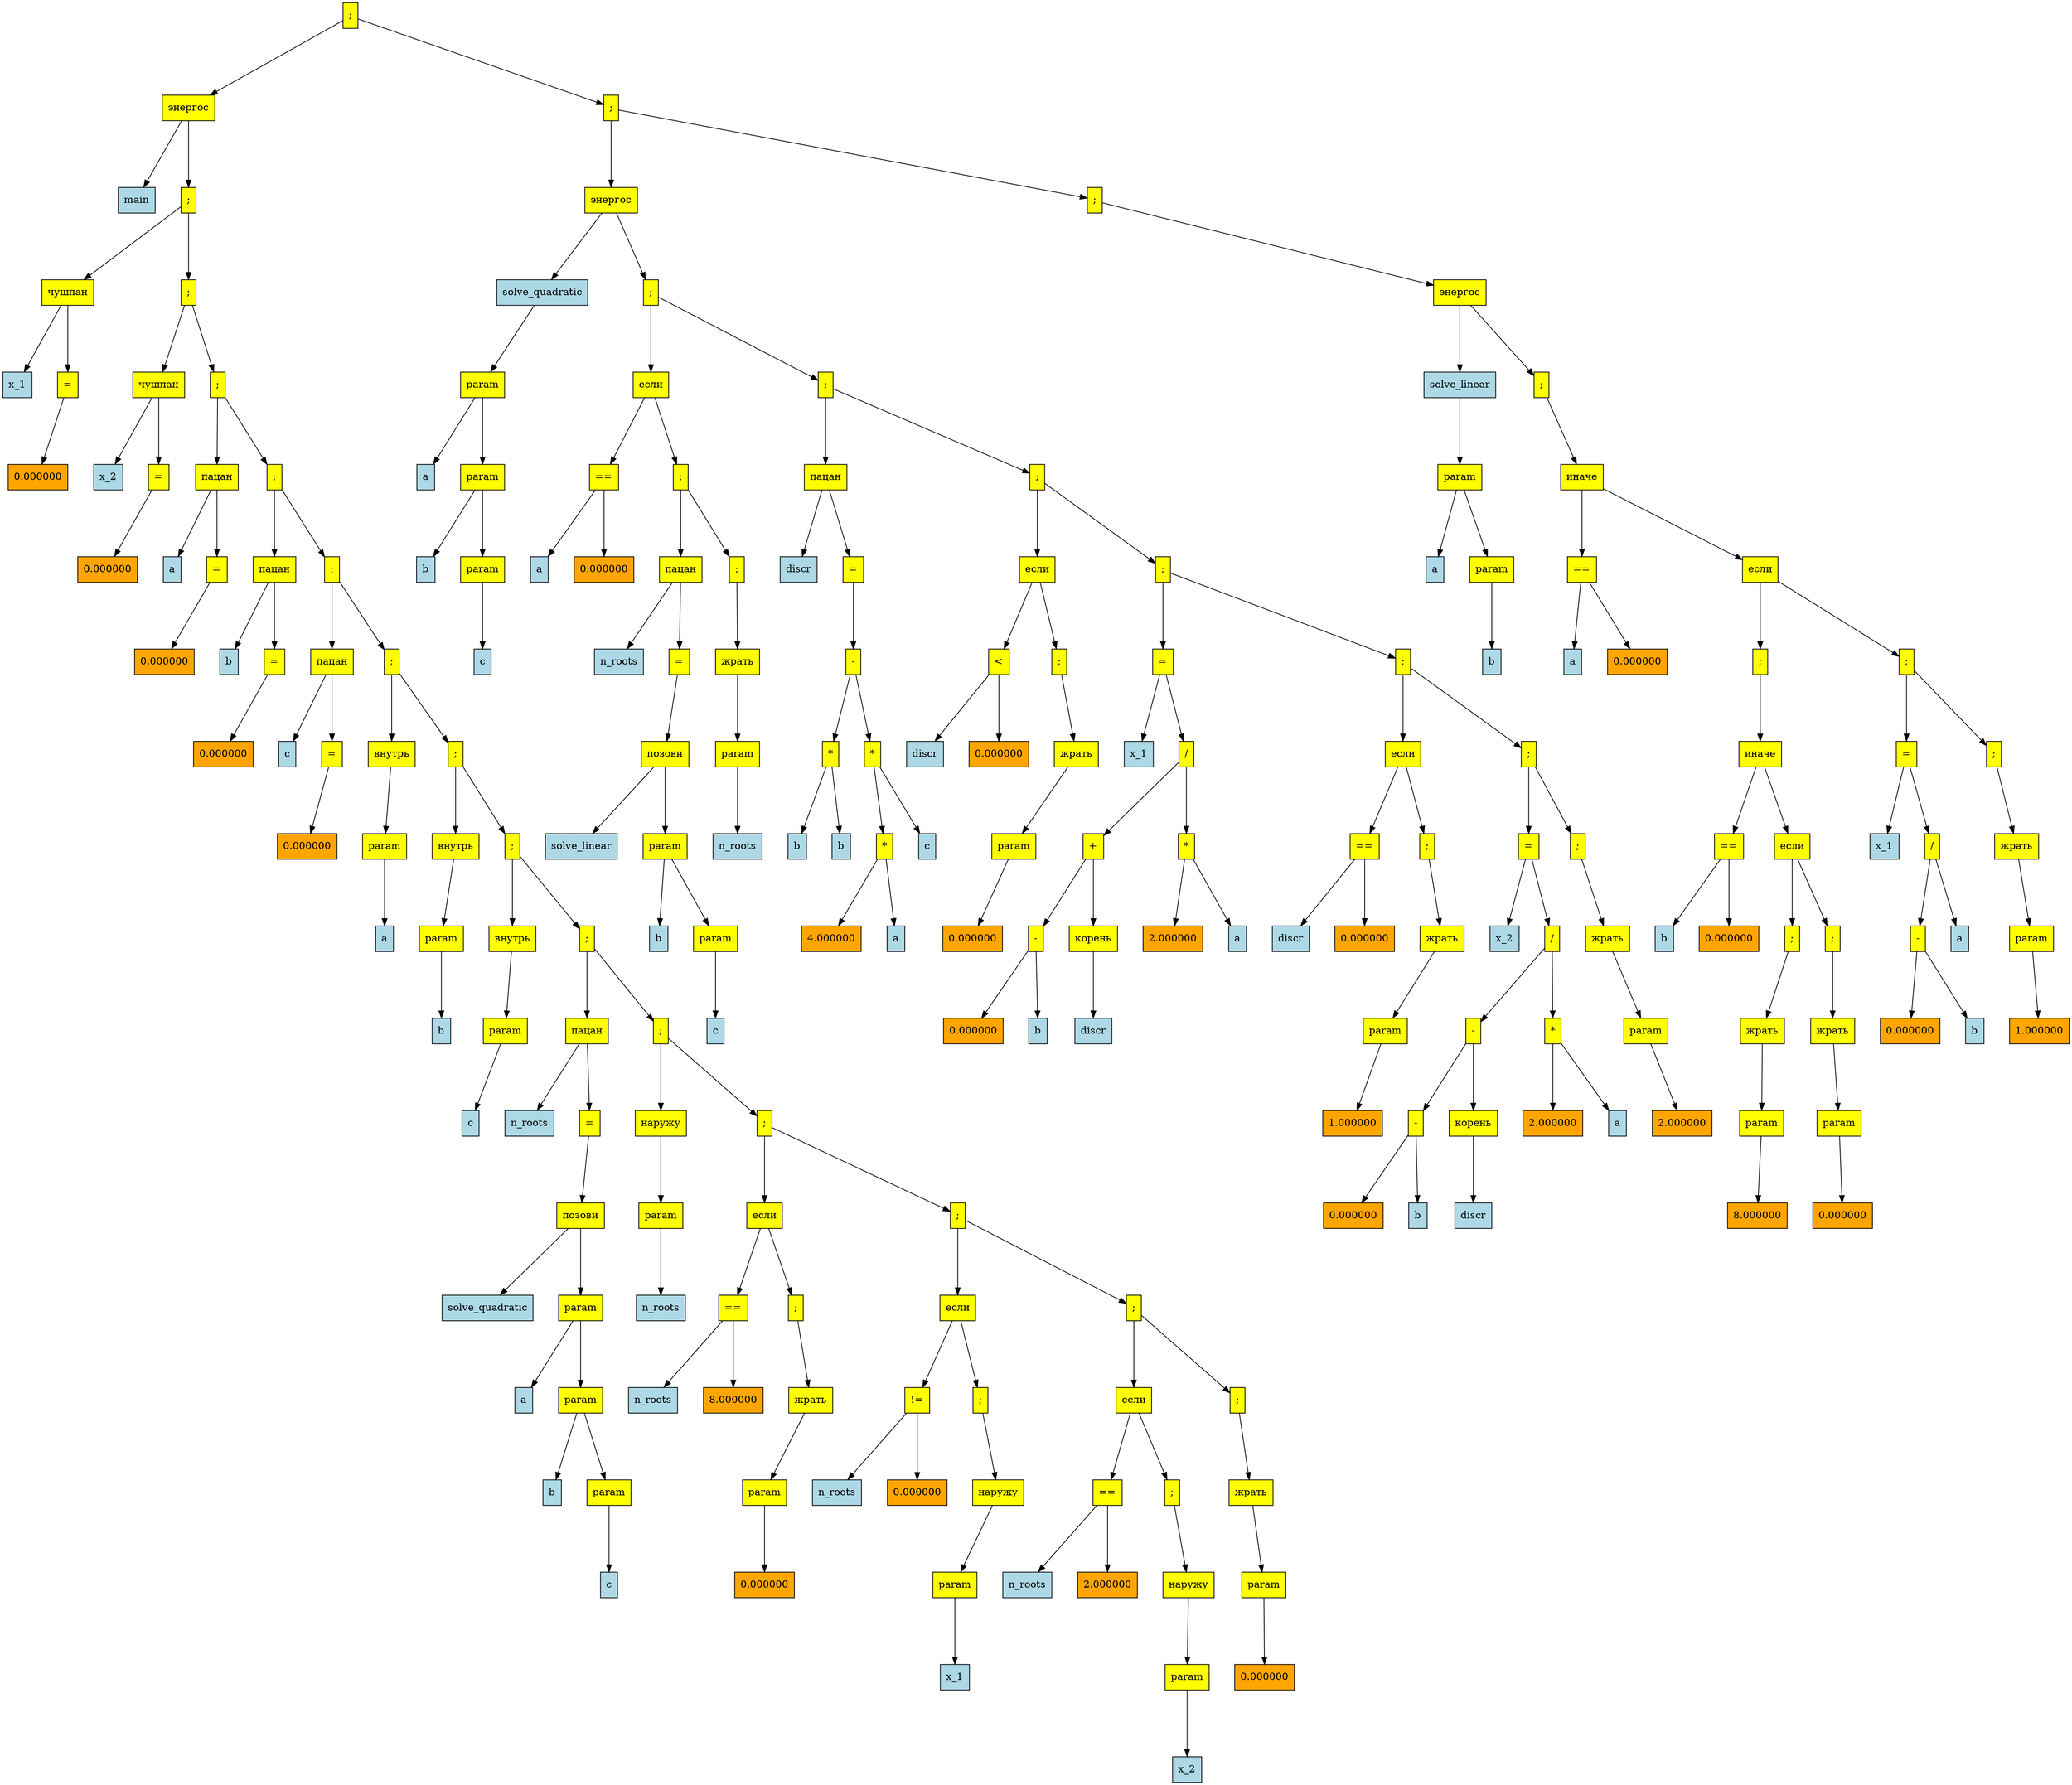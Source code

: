 
            digraph g {
            rankdir   =  TB;
            graph[ranksep = 1.3, nodesep = 0.5, style = "rounded, filled"]
            Node0x606000005060[shape=rectangle, width=0.2, style="filled",fillcolor="yellow", label=";"] 
 
Node0x606000002000[shape=rectangle, width=0.2, style="filled",fillcolor="yellow", label="энергос"] 
 
Node0x606000000020[shape=rectangle, width=0.2, style="filled",fillcolor="lightblue", label="main"] 
 
Node0x606000001fa0[shape=rectangle, width=0.2, style="filled",fillcolor="yellow", label=";"] 
 
Node0x6060000001a0[shape=rectangle, width=0.2, style="filled",fillcolor="yellow", label="чушпан"] 
 
Node0x606000000080[shape=rectangle, width=0.2, style="filled",fillcolor="lightblue", label="x_1"] 
 
Node0x606000000140[shape=rectangle, width=0.2, style="filled",fillcolor="yellow", label="="] 
 
Node0x6060000000e0[shape=rectangle, width=0.2, style="filled",fillcolor="orange", label="0.000000"] 
 
Node0x606000001f40[shape=rectangle, width=0.2, style="filled",fillcolor="yellow", label=";"] 
 
Node0x606000000320[shape=rectangle, width=0.2, style="filled",fillcolor="yellow", label="чушпан"] 
 
Node0x606000000200[shape=rectangle, width=0.2, style="filled",fillcolor="lightblue", label="x_2"] 
 
Node0x6060000002c0[shape=rectangle, width=0.2, style="filled",fillcolor="yellow", label="="] 
 
Node0x606000000260[shape=rectangle, width=0.2, style="filled",fillcolor="orange", label="0.000000"] 
 
Node0x606000001ee0[shape=rectangle, width=0.2, style="filled",fillcolor="yellow", label=";"] 
 
Node0x6060000004a0[shape=rectangle, width=0.2, style="filled",fillcolor="yellow", label="пацан"] 
 
Node0x606000000380[shape=rectangle, width=0.2, style="filled",fillcolor="lightblue", label="a"] 
 
Node0x606000000440[shape=rectangle, width=0.2, style="filled",fillcolor="yellow", label="="] 
 
Node0x6060000003e0[shape=rectangle, width=0.2, style="filled",fillcolor="orange", label="0.000000"] 
 
Node0x606000001e80[shape=rectangle, width=0.2, style="filled",fillcolor="yellow", label=";"] 
 
Node0x606000000620[shape=rectangle, width=0.2, style="filled",fillcolor="yellow", label="пацан"] 
 
Node0x606000000500[shape=rectangle, width=0.2, style="filled",fillcolor="lightblue", label="b"] 
 
Node0x6060000005c0[shape=rectangle, width=0.2, style="filled",fillcolor="yellow", label="="] 
 
Node0x606000000560[shape=rectangle, width=0.2, style="filled",fillcolor="orange", label="0.000000"] 
 
Node0x606000001e20[shape=rectangle, width=0.2, style="filled",fillcolor="yellow", label=";"] 
 
Node0x6060000007a0[shape=rectangle, width=0.2, style="filled",fillcolor="yellow", label="пацан"] 
 
Node0x606000000680[shape=rectangle, width=0.2, style="filled",fillcolor="lightblue", label="c"] 
 
Node0x606000000740[shape=rectangle, width=0.2, style="filled",fillcolor="yellow", label="="] 
 
Node0x6060000006e0[shape=rectangle, width=0.2, style="filled",fillcolor="orange", label="0.000000"] 
 
Node0x606000001dc0[shape=rectangle, width=0.2, style="filled",fillcolor="yellow", label=";"] 
 
Node0x6060000008c0[shape=rectangle, width=0.2, style="filled",fillcolor="yellow", label="внутрь"] 
 
Node0x606000000860[shape=rectangle, width=0.2, style="filled",fillcolor="yellow", label="param"] 
 
Node0x606000000800[shape=rectangle, width=0.2, style="filled",fillcolor="lightblue", label="a"] 
 
Node0x606000001d60[shape=rectangle, width=0.2, style="filled",fillcolor="yellow", label=";"] 
 
Node0x6060000009e0[shape=rectangle, width=0.2, style="filled",fillcolor="yellow", label="внутрь"] 
 
Node0x606000000980[shape=rectangle, width=0.2, style="filled",fillcolor="yellow", label="param"] 
 
Node0x606000000920[shape=rectangle, width=0.2, style="filled",fillcolor="lightblue", label="b"] 
 
Node0x606000001d00[shape=rectangle, width=0.2, style="filled",fillcolor="yellow", label=";"] 
 
Node0x606000000b00[shape=rectangle, width=0.2, style="filled",fillcolor="yellow", label="внутрь"] 
 
Node0x606000000aa0[shape=rectangle, width=0.2, style="filled",fillcolor="yellow", label="param"] 
 
Node0x606000000a40[shape=rectangle, width=0.2, style="filled",fillcolor="lightblue", label="c"] 
 
Node0x606000001ca0[shape=rectangle, width=0.2, style="filled",fillcolor="yellow", label=";"] 
 
Node0x606000000f20[shape=rectangle, width=0.2, style="filled",fillcolor="yellow", label="пацан"] 
 
Node0x606000000b60[shape=rectangle, width=0.2, style="filled",fillcolor="lightblue", label="n_roots"] 
 
Node0x606000000ec0[shape=rectangle, width=0.2, style="filled",fillcolor="yellow", label="="] 
 
Node0x606000000e60[shape=rectangle, width=0.2, style="filled",fillcolor="yellow", label="позови"] 
 
Node0x606000000bc0[shape=rectangle, width=0.2, style="filled",fillcolor="lightblue", label="solve_quadratic"] 
 
Node0x606000000e00[shape=rectangle, width=0.2, style="filled",fillcolor="yellow", label="param"] 
 
Node0x606000000c20[shape=rectangle, width=0.2, style="filled",fillcolor="lightblue", label="a"] 
 
Node0x606000000da0[shape=rectangle, width=0.2, style="filled",fillcolor="yellow", label="param"] 
 
Node0x606000000c80[shape=rectangle, width=0.2, style="filled",fillcolor="lightblue", label="b"] 
 
Node0x606000000d40[shape=rectangle, width=0.2, style="filled",fillcolor="yellow", label="param"] 
 
Node0x606000000ce0[shape=rectangle, width=0.2, style="filled",fillcolor="lightblue", label="c"] 
 
Node0x606000001c40[shape=rectangle, width=0.2, style="filled",fillcolor="yellow", label=";"] 
 
Node0x606000001040[shape=rectangle, width=0.2, style="filled",fillcolor="yellow", label="наружу"] 
 
Node0x606000000fe0[shape=rectangle, width=0.2, style="filled",fillcolor="yellow", label="param"] 
 
Node0x606000000f80[shape=rectangle, width=0.2, style="filled",fillcolor="lightblue", label="n_roots"] 
 
Node0x606000001be0[shape=rectangle, width=0.2, style="filled",fillcolor="yellow", label=";"] 
 
Node0x6060000010a0[shape=rectangle, width=0.2, style="filled",fillcolor="yellow", label="если"] 
 
Node0x6060000011c0[shape=rectangle, width=0.2, style="filled",fillcolor="yellow", label="=="] 
 
Node0x606000001100[shape=rectangle, width=0.2, style="filled",fillcolor="lightblue", label="n_roots"] 
 
Node0x606000001160[shape=rectangle, width=0.2, style="filled",fillcolor="orange", label="8.000000"] 
 
Node0x606000001340[shape=rectangle, width=0.2, style="filled",fillcolor="yellow", label=";"] 
 
Node0x6060000012e0[shape=rectangle, width=0.2, style="filled",fillcolor="yellow", label="жрать"] 
 
Node0x606000001280[shape=rectangle, width=0.2, style="filled",fillcolor="yellow", label="param"] 
 
Node0x606000001220[shape=rectangle, width=0.2, style="filled",fillcolor="orange", label="0.000000"] 
 
Node0x606000001b80[shape=rectangle, width=0.2, style="filled",fillcolor="yellow", label=";"] 
 
Node0x6060000013a0[shape=rectangle, width=0.2, style="filled",fillcolor="yellow", label="если"] 
 
Node0x6060000014c0[shape=rectangle, width=0.2, style="filled",fillcolor="yellow", label="!="] 
 
Node0x606000001400[shape=rectangle, width=0.2, style="filled",fillcolor="lightblue", label="n_roots"] 
 
Node0x606000001460[shape=rectangle, width=0.2, style="filled",fillcolor="orange", label="0.000000"] 
 
Node0x606000001640[shape=rectangle, width=0.2, style="filled",fillcolor="yellow", label=";"] 
 
Node0x6060000015e0[shape=rectangle, width=0.2, style="filled",fillcolor="yellow", label="наружу"] 
 
Node0x606000001580[shape=rectangle, width=0.2, style="filled",fillcolor="yellow", label="param"] 
 
Node0x606000001520[shape=rectangle, width=0.2, style="filled",fillcolor="lightblue", label="x_1"] 
 
Node0x606000001b20[shape=rectangle, width=0.2, style="filled",fillcolor="yellow", label=";"] 
 
Node0x6060000016a0[shape=rectangle, width=0.2, style="filled",fillcolor="yellow", label="если"] 
 
Node0x6060000017c0[shape=rectangle, width=0.2, style="filled",fillcolor="yellow", label="=="] 
 
Node0x606000001700[shape=rectangle, width=0.2, style="filled",fillcolor="lightblue", label="n_roots"] 
 
Node0x606000001760[shape=rectangle, width=0.2, style="filled",fillcolor="orange", label="2.000000"] 
 
Node0x606000001940[shape=rectangle, width=0.2, style="filled",fillcolor="yellow", label=";"] 
 
Node0x6060000018e0[shape=rectangle, width=0.2, style="filled",fillcolor="yellow", label="наружу"] 
 
Node0x606000001880[shape=rectangle, width=0.2, style="filled",fillcolor="yellow", label="param"] 
 
Node0x606000001820[shape=rectangle, width=0.2, style="filled",fillcolor="lightblue", label="x_2"] 
 
Node0x606000001ac0[shape=rectangle, width=0.2, style="filled",fillcolor="yellow", label=";"] 
 
Node0x606000001a60[shape=rectangle, width=0.2, style="filled",fillcolor="yellow", label="жрать"] 
 
Node0x606000001a00[shape=rectangle, width=0.2, style="filled",fillcolor="yellow", label="param"] 
 
Node0x6060000019a0[shape=rectangle, width=0.2, style="filled",fillcolor="orange", label="0.000000"] 
 
Node0x606000005000[shape=rectangle, width=0.2, style="filled",fillcolor="yellow", label=";"] 
 
Node0x606000004100[shape=rectangle, width=0.2, style="filled",fillcolor="yellow", label="энергос"] 
 
Node0x606000002060[shape=rectangle, width=0.2, style="filled",fillcolor="lightblue", label="solve_quadratic"] 
 
Node0x6060000022a0[shape=rectangle, width=0.2, style="filled",fillcolor="yellow", label="param"] 
 
Node0x6060000020c0[shape=rectangle, width=0.2, style="filled",fillcolor="lightblue", label="a"] 
 
Node0x606000002240[shape=rectangle, width=0.2, style="filled",fillcolor="yellow", label="param"] 
 
Node0x606000002120[shape=rectangle, width=0.2, style="filled",fillcolor="lightblue", label="b"] 
 
Node0x6060000021e0[shape=rectangle, width=0.2, style="filled",fillcolor="yellow", label="param"] 
 
Node0x606000002180[shape=rectangle, width=0.2, style="filled",fillcolor="lightblue", label="c"] 
 
Node0x6060000040a0[shape=rectangle, width=0.2, style="filled",fillcolor="yellow", label=";"] 
 
Node0x606000002300[shape=rectangle, width=0.2, style="filled",fillcolor="yellow", label="если"] 
 
Node0x606000002420[shape=rectangle, width=0.2, style="filled",fillcolor="yellow", label="=="] 
 
Node0x606000002360[shape=rectangle, width=0.2, style="filled",fillcolor="lightblue", label="a"] 
 
Node0x6060000023c0[shape=rectangle, width=0.2, style="filled",fillcolor="orange", label="0.000000"] 
 
Node0x606000002960[shape=rectangle, width=0.2, style="filled",fillcolor="yellow", label=";"] 
 
Node0x606000002780[shape=rectangle, width=0.2, style="filled",fillcolor="yellow", label="пацан"] 
 
Node0x606000002480[shape=rectangle, width=0.2, style="filled",fillcolor="lightblue", label="n_roots"] 
 
Node0x606000002720[shape=rectangle, width=0.2, style="filled",fillcolor="yellow", label="="] 
 
Node0x6060000026c0[shape=rectangle, width=0.2, style="filled",fillcolor="yellow", label="позови"] 
 
Node0x6060000024e0[shape=rectangle, width=0.2, style="filled",fillcolor="lightblue", label="solve_linear"] 
 
Node0x606000002660[shape=rectangle, width=0.2, style="filled",fillcolor="yellow", label="param"] 
 
Node0x606000002540[shape=rectangle, width=0.2, style="filled",fillcolor="lightblue", label="b"] 
 
Node0x606000002600[shape=rectangle, width=0.2, style="filled",fillcolor="yellow", label="param"] 
 
Node0x6060000025a0[shape=rectangle, width=0.2, style="filled",fillcolor="lightblue", label="c"] 
 
Node0x606000002900[shape=rectangle, width=0.2, style="filled",fillcolor="yellow", label=";"] 
 
Node0x6060000028a0[shape=rectangle, width=0.2, style="filled",fillcolor="yellow", label="жрать"] 
 
Node0x606000002840[shape=rectangle, width=0.2, style="filled",fillcolor="yellow", label="param"] 
 
Node0x6060000027e0[shape=rectangle, width=0.2, style="filled",fillcolor="lightblue", label="n_roots"] 
 
Node0x606000004040[shape=rectangle, width=0.2, style="filled",fillcolor="yellow", label=";"] 
 
Node0x606000002de0[shape=rectangle, width=0.2, style="filled",fillcolor="yellow", label="пацан"] 
 
Node0x6060000029c0[shape=rectangle, width=0.2, style="filled",fillcolor="lightblue", label="discr"] 
 
Node0x606000002d80[shape=rectangle, width=0.2, style="filled",fillcolor="yellow", label="="] 
 
Node0x606000002d20[shape=rectangle, width=0.2, style="filled",fillcolor="yellow", label="-"] 
 
Node0x606000002ae0[shape=rectangle, width=0.2, style="filled",fillcolor="yellow", label="*"] 
 
Node0x606000002a20[shape=rectangle, width=0.2, style="filled",fillcolor="lightblue", label="b"] 
 
Node0x606000002a80[shape=rectangle, width=0.2, style="filled",fillcolor="lightblue", label="b"] 
 
Node0x606000002cc0[shape=rectangle, width=0.2, style="filled",fillcolor="yellow", label="*"] 
 
Node0x606000002c00[shape=rectangle, width=0.2, style="filled",fillcolor="yellow", label="*"] 
 
Node0x606000002b40[shape=rectangle, width=0.2, style="filled",fillcolor="orange", label="4.000000"] 
 
Node0x606000002ba0[shape=rectangle, width=0.2, style="filled",fillcolor="lightblue", label="a"] 
 
Node0x606000002c60[shape=rectangle, width=0.2, style="filled",fillcolor="lightblue", label="c"] 
 
Node0x606000003fe0[shape=rectangle, width=0.2, style="filled",fillcolor="yellow", label=";"] 
 
Node0x606000002e40[shape=rectangle, width=0.2, style="filled",fillcolor="yellow", label="если"] 
 
Node0x606000002f60[shape=rectangle, width=0.2, style="filled",fillcolor="yellow", label="<"] 
 
Node0x606000002ea0[shape=rectangle, width=0.2, style="filled",fillcolor="lightblue", label="discr"] 
 
Node0x606000002f00[shape=rectangle, width=0.2, style="filled",fillcolor="orange", label="0.000000"] 
 
Node0x6060000030e0[shape=rectangle, width=0.2, style="filled",fillcolor="yellow", label=";"] 
 
Node0x606000003080[shape=rectangle, width=0.2, style="filled",fillcolor="yellow", label="жрать"] 
 
Node0x606000003020[shape=rectangle, width=0.2, style="filled",fillcolor="yellow", label="param"] 
 
Node0x606000002fc0[shape=rectangle, width=0.2, style="filled",fillcolor="orange", label="0.000000"] 
 
Node0x606000003f80[shape=rectangle, width=0.2, style="filled",fillcolor="yellow", label=";"] 
 
Node0x606000003560[shape=rectangle, width=0.2, style="filled",fillcolor="yellow", label="="] 
 
Node0x606000003140[shape=rectangle, width=0.2, style="filled",fillcolor="lightblue", label="x_1"] 
 
Node0x606000003500[shape=rectangle, width=0.2, style="filled",fillcolor="yellow", label="/"] 
 
Node0x606000003380[shape=rectangle, width=0.2, style="filled",fillcolor="yellow", label="+"] 
 
Node0x606000003260[shape=rectangle, width=0.2, style="filled",fillcolor="yellow", label="-"] 
 
Node0x6060000031a0[shape=rectangle, width=0.2, style="filled",fillcolor="orange", label="0.000000"] 
 
Node0x606000003200[shape=rectangle, width=0.2, style="filled",fillcolor="lightblue", label="b"] 
 
Node0x606000003320[shape=rectangle, width=0.2, style="filled",fillcolor="yellow", label="корень"] 
 
Node0x6060000032c0[shape=rectangle, width=0.2, style="filled",fillcolor="lightblue", label="discr"] 
 
Node0x6060000034a0[shape=rectangle, width=0.2, style="filled",fillcolor="yellow", label="*"] 
 
Node0x6060000033e0[shape=rectangle, width=0.2, style="filled",fillcolor="orange", label="2.000000"] 
 
Node0x606000003440[shape=rectangle, width=0.2, style="filled",fillcolor="lightblue", label="a"] 
 
Node0x606000003f20[shape=rectangle, width=0.2, style="filled",fillcolor="yellow", label=";"] 
 
Node0x6060000035c0[shape=rectangle, width=0.2, style="filled",fillcolor="yellow", label="если"] 
 
Node0x6060000036e0[shape=rectangle, width=0.2, style="filled",fillcolor="yellow", label="=="] 
 
Node0x606000003620[shape=rectangle, width=0.2, style="filled",fillcolor="lightblue", label="discr"] 
 
Node0x606000003680[shape=rectangle, width=0.2, style="filled",fillcolor="orange", label="0.000000"] 
 
Node0x606000003860[shape=rectangle, width=0.2, style="filled",fillcolor="yellow", label=";"] 
 
Node0x606000003800[shape=rectangle, width=0.2, style="filled",fillcolor="yellow", label="жрать"] 
 
Node0x6060000037a0[shape=rectangle, width=0.2, style="filled",fillcolor="yellow", label="param"] 
 
Node0x606000003740[shape=rectangle, width=0.2, style="filled",fillcolor="orange", label="1.000000"] 
 
Node0x606000003ec0[shape=rectangle, width=0.2, style="filled",fillcolor="yellow", label=";"] 
 
Node0x606000003ce0[shape=rectangle, width=0.2, style="filled",fillcolor="yellow", label="="] 
 
Node0x6060000038c0[shape=rectangle, width=0.2, style="filled",fillcolor="lightblue", label="x_2"] 
 
Node0x606000003c80[shape=rectangle, width=0.2, style="filled",fillcolor="yellow", label="/"] 
 
Node0x606000003b00[shape=rectangle, width=0.2, style="filled",fillcolor="yellow", label="-"] 
 
Node0x6060000039e0[shape=rectangle, width=0.2, style="filled",fillcolor="yellow", label="-"] 
 
Node0x606000003920[shape=rectangle, width=0.2, style="filled",fillcolor="orange", label="0.000000"] 
 
Node0x606000003980[shape=rectangle, width=0.2, style="filled",fillcolor="lightblue", label="b"] 
 
Node0x606000003aa0[shape=rectangle, width=0.2, style="filled",fillcolor="yellow", label="корень"] 
 
Node0x606000003a40[shape=rectangle, width=0.2, style="filled",fillcolor="lightblue", label="discr"] 
 
Node0x606000003c20[shape=rectangle, width=0.2, style="filled",fillcolor="yellow", label="*"] 
 
Node0x606000003b60[shape=rectangle, width=0.2, style="filled",fillcolor="orange", label="2.000000"] 
 
Node0x606000003bc0[shape=rectangle, width=0.2, style="filled",fillcolor="lightblue", label="a"] 
 
Node0x606000003e60[shape=rectangle, width=0.2, style="filled",fillcolor="yellow", label=";"] 
 
Node0x606000003e00[shape=rectangle, width=0.2, style="filled",fillcolor="yellow", label="жрать"] 
 
Node0x606000003da0[shape=rectangle, width=0.2, style="filled",fillcolor="yellow", label="param"] 
 
Node0x606000003d40[shape=rectangle, width=0.2, style="filled",fillcolor="orange", label="2.000000"] 
 
Node0x606000004fa0[shape=rectangle, width=0.2, style="filled",fillcolor="yellow", label=";"] 
 
Node0x606000004f40[shape=rectangle, width=0.2, style="filled",fillcolor="yellow", label="энергос"] 
 
Node0x606000004160[shape=rectangle, width=0.2, style="filled",fillcolor="lightblue", label="solve_linear"] 
 
Node0x6060000042e0[shape=rectangle, width=0.2, style="filled",fillcolor="yellow", label="param"] 
 
Node0x6060000041c0[shape=rectangle, width=0.2, style="filled",fillcolor="lightblue", label="a"] 
 
Node0x606000004280[shape=rectangle, width=0.2, style="filled",fillcolor="yellow", label="param"] 
 
Node0x606000004220[shape=rectangle, width=0.2, style="filled",fillcolor="lightblue", label="b"] 
 
Node0x606000004ee0[shape=rectangle, width=0.2, style="filled",fillcolor="yellow", label=";"] 
 
Node0x606000004340[shape=rectangle, width=0.2, style="filled",fillcolor="yellow", label="иначе"] 
 
Node0x606000004460[shape=rectangle, width=0.2, style="filled",fillcolor="yellow", label="=="] 
 
Node0x6060000043a0[shape=rectangle, width=0.2, style="filled",fillcolor="lightblue", label="a"] 
 
Node0x606000004400[shape=rectangle, width=0.2, style="filled",fillcolor="orange", label="0.000000"] 
 
Node0x606000004e80[shape=rectangle, width=0.2, style="filled",fillcolor="yellow", label="если"] 
 
Node0x6060000049a0[shape=rectangle, width=0.2, style="filled",fillcolor="yellow", label=";"] 
 
Node0x6060000044c0[shape=rectangle, width=0.2, style="filled",fillcolor="yellow", label="иначе"] 
 
Node0x6060000045e0[shape=rectangle, width=0.2, style="filled",fillcolor="yellow", label="=="] 
 
Node0x606000004520[shape=rectangle, width=0.2, style="filled",fillcolor="lightblue", label="b"] 
 
Node0x606000004580[shape=rectangle, width=0.2, style="filled",fillcolor="orange", label="0.000000"] 
 
Node0x606000004940[shape=rectangle, width=0.2, style="filled",fillcolor="yellow", label="если"] 
 
Node0x606000004760[shape=rectangle, width=0.2, style="filled",fillcolor="yellow", label=";"] 
 
Node0x606000004700[shape=rectangle, width=0.2, style="filled",fillcolor="yellow", label="жрать"] 
 
Node0x6060000046a0[shape=rectangle, width=0.2, style="filled",fillcolor="yellow", label="param"] 
 
Node0x606000004640[shape=rectangle, width=0.2, style="filled",fillcolor="orange", label="8.000000"] 
 
Node0x6060000048e0[shape=rectangle, width=0.2, style="filled",fillcolor="yellow", label=";"] 
 
Node0x606000004880[shape=rectangle, width=0.2, style="filled",fillcolor="yellow", label="жрать"] 
 
Node0x606000004820[shape=rectangle, width=0.2, style="filled",fillcolor="yellow", label="param"] 
 
Node0x6060000047c0[shape=rectangle, width=0.2, style="filled",fillcolor="orange", label="0.000000"] 
 
Node0x606000004e20[shape=rectangle, width=0.2, style="filled",fillcolor="yellow", label=";"] 
 
Node0x606000004c40[shape=rectangle, width=0.2, style="filled",fillcolor="yellow", label="="] 
 
Node0x606000004a00[shape=rectangle, width=0.2, style="filled",fillcolor="lightblue", label="x_1"] 
 
Node0x606000004be0[shape=rectangle, width=0.2, style="filled",fillcolor="yellow", label="/"] 
 
Node0x606000004b20[shape=rectangle, width=0.2, style="filled",fillcolor="yellow", label="-"] 
 
Node0x606000004a60[shape=rectangle, width=0.2, style="filled",fillcolor="orange", label="0.000000"] 
 
Node0x606000004ac0[shape=rectangle, width=0.2, style="filled",fillcolor="lightblue", label="b"] 
 
Node0x606000004b80[shape=rectangle, width=0.2, style="filled",fillcolor="lightblue", label="a"] 
 
Node0x606000004dc0[shape=rectangle, width=0.2, style="filled",fillcolor="yellow", label=";"] 
 
Node0x606000004d60[shape=rectangle, width=0.2, style="filled",fillcolor="yellow", label="жрать"] 
 
Node0x606000004d00[shape=rectangle, width=0.2, style="filled",fillcolor="yellow", label="param"] 
 
Node0x606000004ca0[shape=rectangle, width=0.2, style="filled",fillcolor="orange", label="1.000000"] 
 
Node0x606000005060->Node0x606000002000
Node0x606000002000->Node0x606000000020
Node0x606000002000->Node0x606000001fa0
Node0x606000001fa0->Node0x6060000001a0
Node0x6060000001a0->Node0x606000000080
Node0x6060000001a0->Node0x606000000140
Node0x606000000140->Node0x6060000000e0
Node0x606000001fa0->Node0x606000001f40
Node0x606000001f40->Node0x606000000320
Node0x606000000320->Node0x606000000200
Node0x606000000320->Node0x6060000002c0
Node0x6060000002c0->Node0x606000000260
Node0x606000001f40->Node0x606000001ee0
Node0x606000001ee0->Node0x6060000004a0
Node0x6060000004a0->Node0x606000000380
Node0x6060000004a0->Node0x606000000440
Node0x606000000440->Node0x6060000003e0
Node0x606000001ee0->Node0x606000001e80
Node0x606000001e80->Node0x606000000620
Node0x606000000620->Node0x606000000500
Node0x606000000620->Node0x6060000005c0
Node0x6060000005c0->Node0x606000000560
Node0x606000001e80->Node0x606000001e20
Node0x606000001e20->Node0x6060000007a0
Node0x6060000007a0->Node0x606000000680
Node0x6060000007a0->Node0x606000000740
Node0x606000000740->Node0x6060000006e0
Node0x606000001e20->Node0x606000001dc0
Node0x606000001dc0->Node0x6060000008c0
Node0x6060000008c0->Node0x606000000860
Node0x606000000860->Node0x606000000800
Node0x606000001dc0->Node0x606000001d60
Node0x606000001d60->Node0x6060000009e0
Node0x6060000009e0->Node0x606000000980
Node0x606000000980->Node0x606000000920
Node0x606000001d60->Node0x606000001d00
Node0x606000001d00->Node0x606000000b00
Node0x606000000b00->Node0x606000000aa0
Node0x606000000aa0->Node0x606000000a40
Node0x606000001d00->Node0x606000001ca0
Node0x606000001ca0->Node0x606000000f20
Node0x606000000f20->Node0x606000000b60
Node0x606000000f20->Node0x606000000ec0
Node0x606000000ec0->Node0x606000000e60
Node0x606000000e60->Node0x606000000bc0
Node0x606000000e60->Node0x606000000e00
Node0x606000000e00->Node0x606000000c20
Node0x606000000e00->Node0x606000000da0
Node0x606000000da0->Node0x606000000c80
Node0x606000000da0->Node0x606000000d40
Node0x606000000d40->Node0x606000000ce0
Node0x606000001ca0->Node0x606000001c40
Node0x606000001c40->Node0x606000001040
Node0x606000001040->Node0x606000000fe0
Node0x606000000fe0->Node0x606000000f80
Node0x606000001c40->Node0x606000001be0
Node0x606000001be0->Node0x6060000010a0
Node0x6060000010a0->Node0x6060000011c0
Node0x6060000011c0->Node0x606000001100
Node0x6060000011c0->Node0x606000001160
Node0x6060000010a0->Node0x606000001340
Node0x606000001340->Node0x6060000012e0
Node0x6060000012e0->Node0x606000001280
Node0x606000001280->Node0x606000001220
Node0x606000001be0->Node0x606000001b80
Node0x606000001b80->Node0x6060000013a0
Node0x6060000013a0->Node0x6060000014c0
Node0x6060000014c0->Node0x606000001400
Node0x6060000014c0->Node0x606000001460
Node0x6060000013a0->Node0x606000001640
Node0x606000001640->Node0x6060000015e0
Node0x6060000015e0->Node0x606000001580
Node0x606000001580->Node0x606000001520
Node0x606000001b80->Node0x606000001b20
Node0x606000001b20->Node0x6060000016a0
Node0x6060000016a0->Node0x6060000017c0
Node0x6060000017c0->Node0x606000001700
Node0x6060000017c0->Node0x606000001760
Node0x6060000016a0->Node0x606000001940
Node0x606000001940->Node0x6060000018e0
Node0x6060000018e0->Node0x606000001880
Node0x606000001880->Node0x606000001820
Node0x606000001b20->Node0x606000001ac0
Node0x606000001ac0->Node0x606000001a60
Node0x606000001a60->Node0x606000001a00
Node0x606000001a00->Node0x6060000019a0
Node0x606000005060->Node0x606000005000
Node0x606000005000->Node0x606000004100
Node0x606000004100->Node0x606000002060
Node0x606000002060->Node0x6060000022a0
Node0x6060000022a0->Node0x6060000020c0
Node0x6060000022a0->Node0x606000002240
Node0x606000002240->Node0x606000002120
Node0x606000002240->Node0x6060000021e0
Node0x6060000021e0->Node0x606000002180
Node0x606000004100->Node0x6060000040a0
Node0x6060000040a0->Node0x606000002300
Node0x606000002300->Node0x606000002420
Node0x606000002420->Node0x606000002360
Node0x606000002420->Node0x6060000023c0
Node0x606000002300->Node0x606000002960
Node0x606000002960->Node0x606000002780
Node0x606000002780->Node0x606000002480
Node0x606000002780->Node0x606000002720
Node0x606000002720->Node0x6060000026c0
Node0x6060000026c0->Node0x6060000024e0
Node0x6060000026c0->Node0x606000002660
Node0x606000002660->Node0x606000002540
Node0x606000002660->Node0x606000002600
Node0x606000002600->Node0x6060000025a0
Node0x606000002960->Node0x606000002900
Node0x606000002900->Node0x6060000028a0
Node0x6060000028a0->Node0x606000002840
Node0x606000002840->Node0x6060000027e0
Node0x6060000040a0->Node0x606000004040
Node0x606000004040->Node0x606000002de0
Node0x606000002de0->Node0x6060000029c0
Node0x606000002de0->Node0x606000002d80
Node0x606000002d80->Node0x606000002d20
Node0x606000002d20->Node0x606000002ae0
Node0x606000002ae0->Node0x606000002a20
Node0x606000002ae0->Node0x606000002a80
Node0x606000002d20->Node0x606000002cc0
Node0x606000002cc0->Node0x606000002c00
Node0x606000002c00->Node0x606000002b40
Node0x606000002c00->Node0x606000002ba0
Node0x606000002cc0->Node0x606000002c60
Node0x606000004040->Node0x606000003fe0
Node0x606000003fe0->Node0x606000002e40
Node0x606000002e40->Node0x606000002f60
Node0x606000002f60->Node0x606000002ea0
Node0x606000002f60->Node0x606000002f00
Node0x606000002e40->Node0x6060000030e0
Node0x6060000030e0->Node0x606000003080
Node0x606000003080->Node0x606000003020
Node0x606000003020->Node0x606000002fc0
Node0x606000003fe0->Node0x606000003f80
Node0x606000003f80->Node0x606000003560
Node0x606000003560->Node0x606000003140
Node0x606000003560->Node0x606000003500
Node0x606000003500->Node0x606000003380
Node0x606000003380->Node0x606000003260
Node0x606000003260->Node0x6060000031a0
Node0x606000003260->Node0x606000003200
Node0x606000003380->Node0x606000003320
Node0x606000003320->Node0x6060000032c0
Node0x606000003500->Node0x6060000034a0
Node0x6060000034a0->Node0x6060000033e0
Node0x6060000034a0->Node0x606000003440
Node0x606000003f80->Node0x606000003f20
Node0x606000003f20->Node0x6060000035c0
Node0x6060000035c0->Node0x6060000036e0
Node0x6060000036e0->Node0x606000003620
Node0x6060000036e0->Node0x606000003680
Node0x6060000035c0->Node0x606000003860
Node0x606000003860->Node0x606000003800
Node0x606000003800->Node0x6060000037a0
Node0x6060000037a0->Node0x606000003740
Node0x606000003f20->Node0x606000003ec0
Node0x606000003ec0->Node0x606000003ce0
Node0x606000003ce0->Node0x6060000038c0
Node0x606000003ce0->Node0x606000003c80
Node0x606000003c80->Node0x606000003b00
Node0x606000003b00->Node0x6060000039e0
Node0x6060000039e0->Node0x606000003920
Node0x6060000039e0->Node0x606000003980
Node0x606000003b00->Node0x606000003aa0
Node0x606000003aa0->Node0x606000003a40
Node0x606000003c80->Node0x606000003c20
Node0x606000003c20->Node0x606000003b60
Node0x606000003c20->Node0x606000003bc0
Node0x606000003ec0->Node0x606000003e60
Node0x606000003e60->Node0x606000003e00
Node0x606000003e00->Node0x606000003da0
Node0x606000003da0->Node0x606000003d40
Node0x606000005000->Node0x606000004fa0
Node0x606000004fa0->Node0x606000004f40
Node0x606000004f40->Node0x606000004160
Node0x606000004160->Node0x6060000042e0
Node0x6060000042e0->Node0x6060000041c0
Node0x6060000042e0->Node0x606000004280
Node0x606000004280->Node0x606000004220
Node0x606000004f40->Node0x606000004ee0
Node0x606000004ee0->Node0x606000004340
Node0x606000004340->Node0x606000004460
Node0x606000004460->Node0x6060000043a0
Node0x606000004460->Node0x606000004400
Node0x606000004340->Node0x606000004e80
Node0x606000004e80->Node0x6060000049a0
Node0x6060000049a0->Node0x6060000044c0
Node0x6060000044c0->Node0x6060000045e0
Node0x6060000045e0->Node0x606000004520
Node0x6060000045e0->Node0x606000004580
Node0x6060000044c0->Node0x606000004940
Node0x606000004940->Node0x606000004760
Node0x606000004760->Node0x606000004700
Node0x606000004700->Node0x6060000046a0
Node0x6060000046a0->Node0x606000004640
Node0x606000004940->Node0x6060000048e0
Node0x6060000048e0->Node0x606000004880
Node0x606000004880->Node0x606000004820
Node0x606000004820->Node0x6060000047c0
Node0x606000004e80->Node0x606000004e20
Node0x606000004e20->Node0x606000004c40
Node0x606000004c40->Node0x606000004a00
Node0x606000004c40->Node0x606000004be0
Node0x606000004be0->Node0x606000004b20
Node0x606000004b20->Node0x606000004a60
Node0x606000004b20->Node0x606000004ac0
Node0x606000004be0->Node0x606000004b80
Node0x606000004e20->Node0x606000004dc0
Node0x606000004dc0->Node0x606000004d60
Node0x606000004d60->Node0x606000004d00
Node0x606000004d00->Node0x606000004ca0
}
